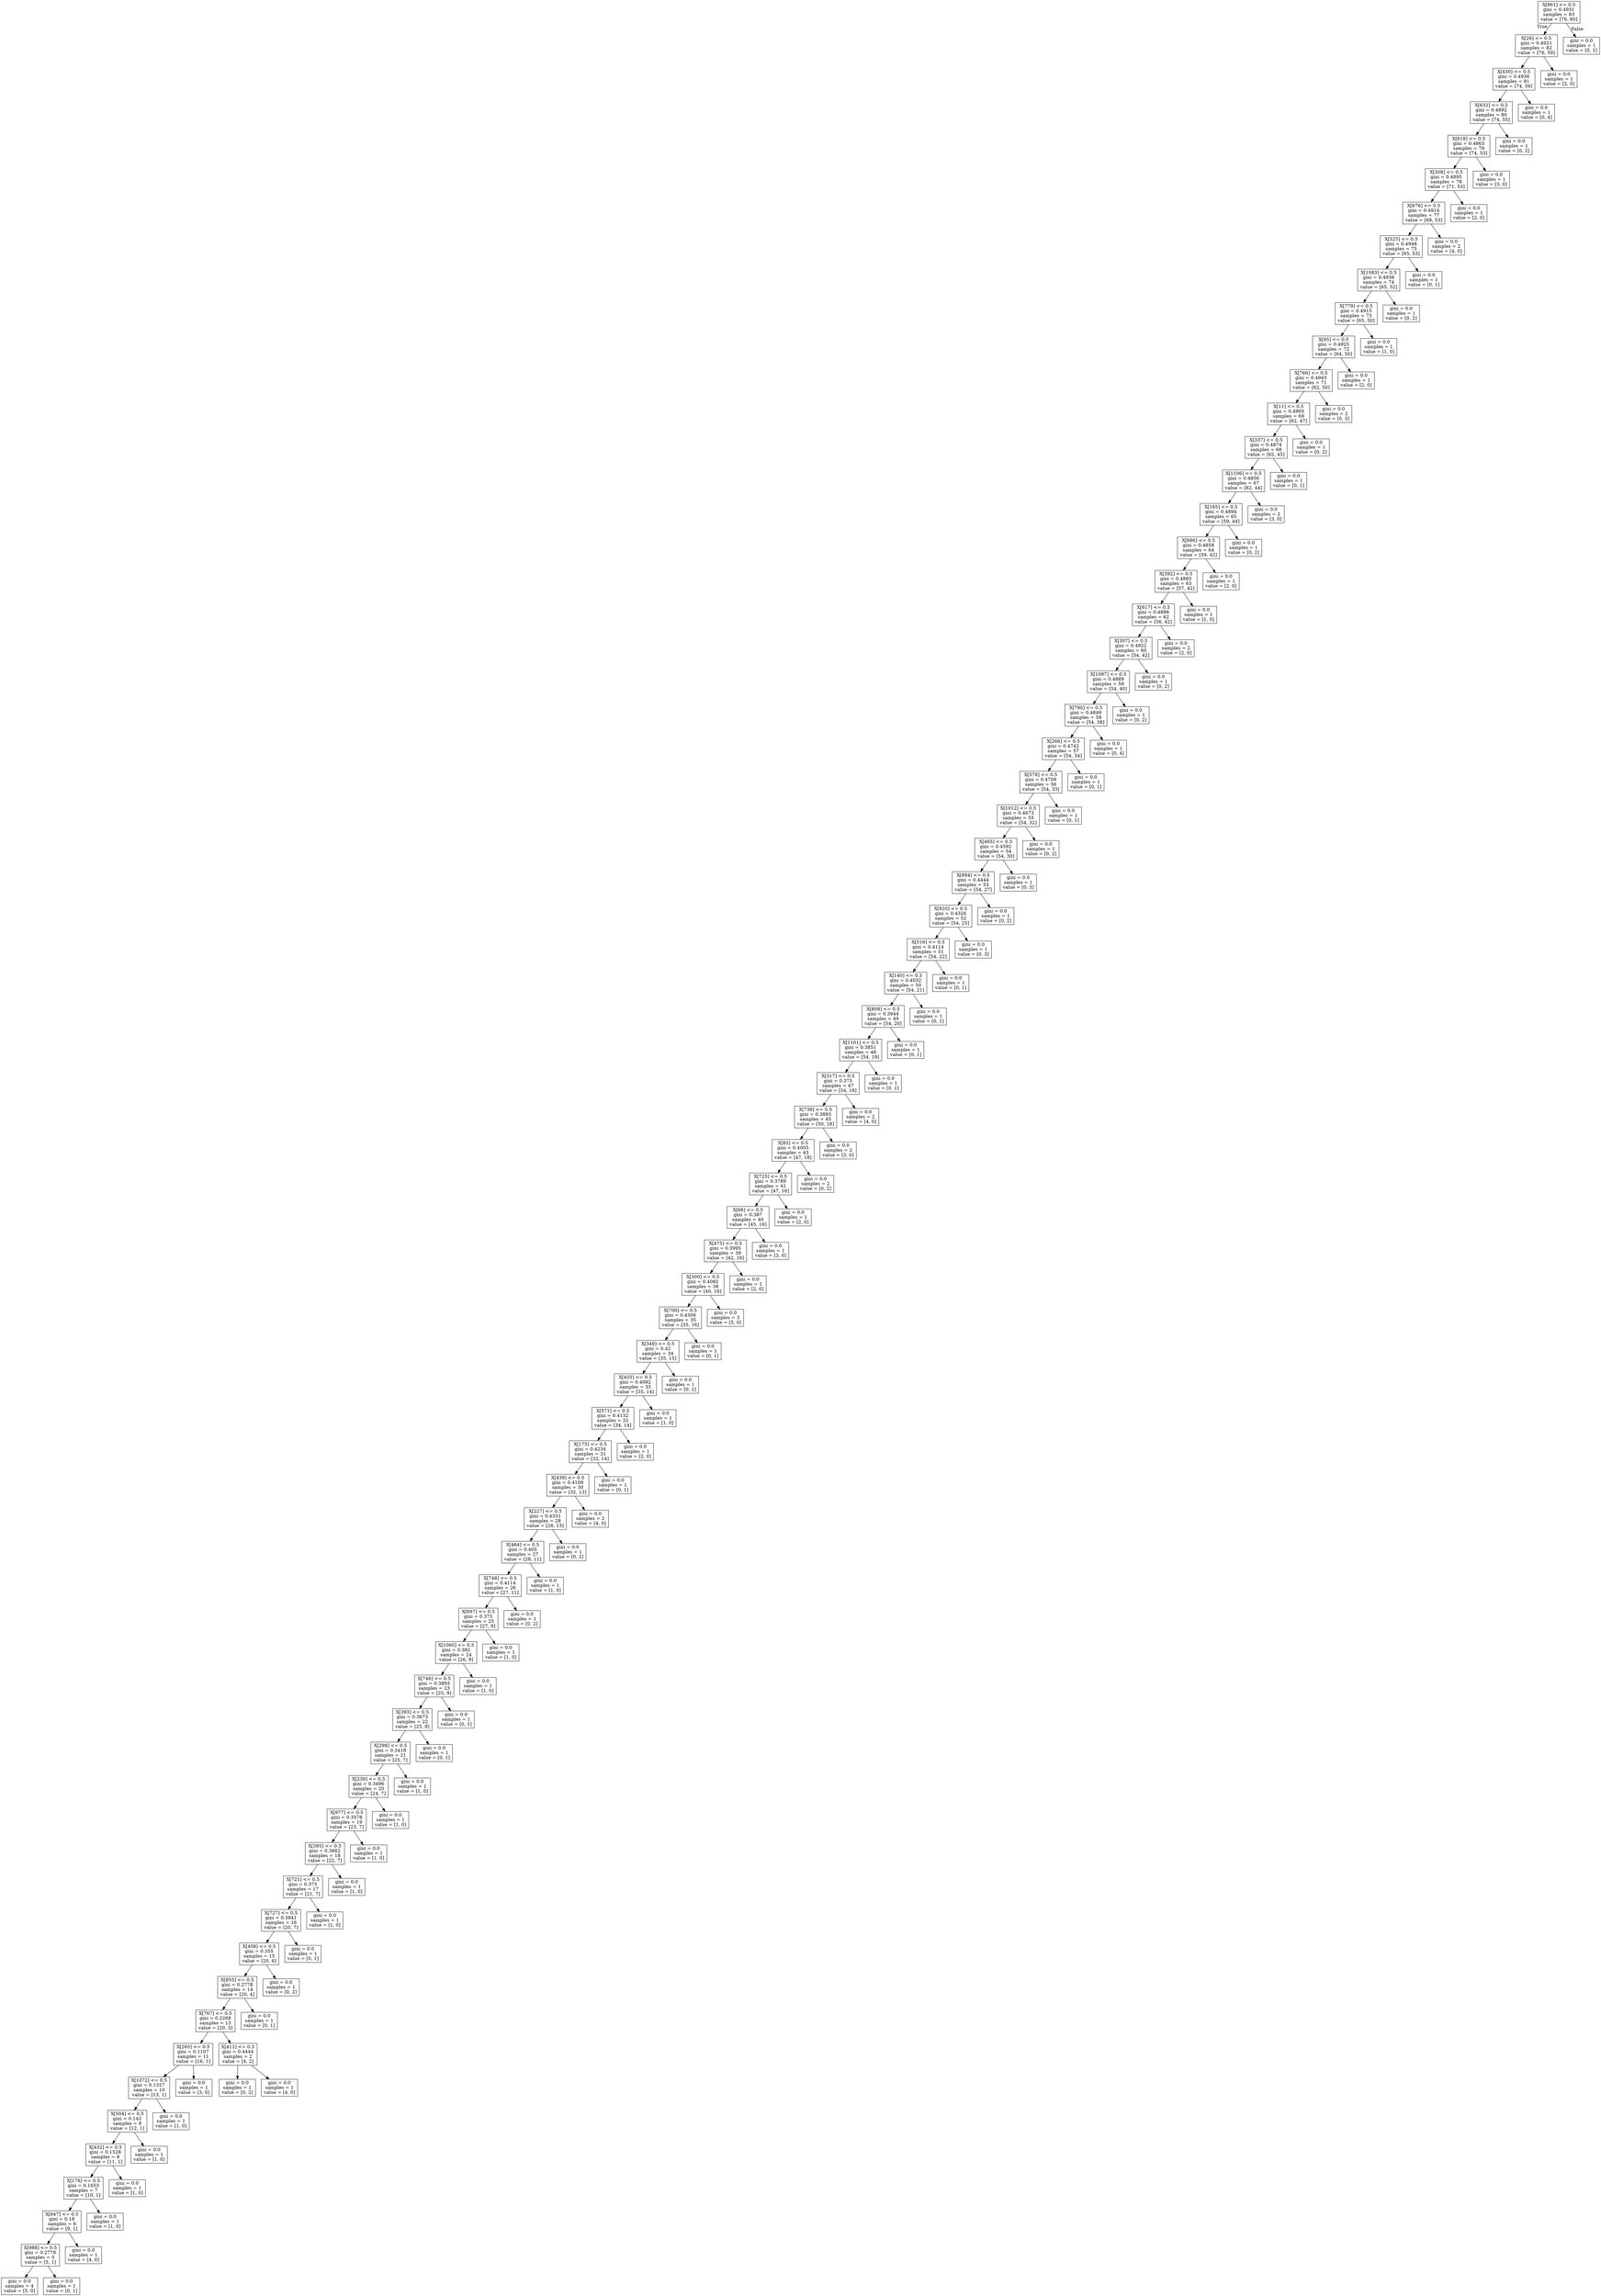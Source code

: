 digraph Tree {
node [shape=box] ;
0 [label="X[861] <= 0.5\ngini = 0.4931\nsamples = 83\nvalue = [76, 60]"] ;
1 [label="X[26] <= 0.5\ngini = 0.4921\nsamples = 82\nvalue = [76, 59]"] ;
0 -> 1 [labeldistance=2.5, labelangle=45, headlabel="True"] ;
2 [label="X[430] <= 0.5\ngini = 0.4936\nsamples = 81\nvalue = [74, 59]"] ;
1 -> 2 ;
3 [label="X[632] <= 0.5\ngini = 0.4892\nsamples = 80\nvalue = [74, 55]"] ;
2 -> 3 ;
4 [label="X[618] <= 0.5\ngini = 0.4863\nsamples = 79\nvalue = [74, 53]"] ;
3 -> 4 ;
5 [label="X[308] <= 0.5\ngini = 0.4895\nsamples = 78\nvalue = [71, 53]"] ;
4 -> 5 ;
6 [label="X[676] <= 0.5\ngini = 0.4914\nsamples = 77\nvalue = [69, 53]"] ;
5 -> 6 ;
7 [label="X[525] <= 0.5\ngini = 0.4948\nsamples = 75\nvalue = [65, 53]"] ;
6 -> 7 ;
8 [label="X[1083] <= 0.5\ngini = 0.4938\nsamples = 74\nvalue = [65, 52]"] ;
7 -> 8 ;
9 [label="X[779] <= 0.5\ngini = 0.4915\nsamples = 73\nvalue = [65, 50]"] ;
8 -> 9 ;
10 [label="X[95] <= 0.5\ngini = 0.4925\nsamples = 72\nvalue = [64, 50]"] ;
9 -> 10 ;
11 [label="X[766] <= 0.5\ngini = 0.4943\nsamples = 71\nvalue = [62, 50]"] ;
10 -> 11 ;
12 [label="X[11] <= 0.5\ngini = 0.4905\nsamples = 69\nvalue = [62, 47]"] ;
11 -> 12 ;
13 [label="X[337] <= 0.5\ngini = 0.4874\nsamples = 68\nvalue = [62, 45]"] ;
12 -> 13 ;
14 [label="X[1106] <= 0.5\ngini = 0.4856\nsamples = 67\nvalue = [62, 44]"] ;
13 -> 14 ;
15 [label="X[165] <= 0.5\ngini = 0.4894\nsamples = 65\nvalue = [59, 44]"] ;
14 -> 15 ;
16 [label="X[686] <= 0.5\ngini = 0.4858\nsamples = 64\nvalue = [59, 42]"] ;
15 -> 16 ;
17 [label="X[392] <= 0.5\ngini = 0.4885\nsamples = 63\nvalue = [57, 42]"] ;
16 -> 17 ;
18 [label="X[617] <= 0.5\ngini = 0.4898\nsamples = 62\nvalue = [56, 42]"] ;
17 -> 18 ;
19 [label="X[307] <= 0.5\ngini = 0.4922\nsamples = 60\nvalue = [54, 42]"] ;
18 -> 19 ;
20 [label="X[1097] <= 0.5\ngini = 0.4889\nsamples = 59\nvalue = [54, 40]"] ;
19 -> 20 ;
21 [label="X[790] <= 0.5\ngini = 0.4849\nsamples = 58\nvalue = [54, 38]"] ;
20 -> 21 ;
22 [label="X[266] <= 0.5\ngini = 0.4742\nsamples = 57\nvalue = [54, 34]"] ;
21 -> 22 ;
23 [label="X[578] <= 0.5\ngini = 0.4709\nsamples = 56\nvalue = [54, 33]"] ;
22 -> 23 ;
24 [label="X[1012] <= 0.5\ngini = 0.4673\nsamples = 55\nvalue = [54, 32]"] ;
23 -> 24 ;
25 [label="X[465] <= 0.5\ngini = 0.4592\nsamples = 54\nvalue = [54, 30]"] ;
24 -> 25 ;
26 [label="X[884] <= 0.5\ngini = 0.4444\nsamples = 53\nvalue = [54, 27]"] ;
25 -> 26 ;
27 [label="X[920] <= 0.5\ngini = 0.4326\nsamples = 52\nvalue = [54, 25]"] ;
26 -> 27 ;
28 [label="X[516] <= 0.5\ngini = 0.4114\nsamples = 51\nvalue = [54, 22]"] ;
27 -> 28 ;
29 [label="X[140] <= 0.5\ngini = 0.4032\nsamples = 50\nvalue = [54, 21]"] ;
28 -> 29 ;
30 [label="X[808] <= 0.5\ngini = 0.3944\nsamples = 49\nvalue = [54, 20]"] ;
29 -> 30 ;
31 [label="X[1101] <= 0.5\ngini = 0.3851\nsamples = 48\nvalue = [54, 19]"] ;
30 -> 31 ;
32 [label="X[317] <= 0.5\ngini = 0.375\nsamples = 47\nvalue = [54, 18]"] ;
31 -> 32 ;
33 [label="X[738] <= 0.5\ngini = 0.3893\nsamples = 45\nvalue = [50, 18]"] ;
32 -> 33 ;
34 [label="X[83] <= 0.5\ngini = 0.4005\nsamples = 43\nvalue = [47, 18]"] ;
33 -> 34 ;
35 [label="X[725] <= 0.5\ngini = 0.3789\nsamples = 41\nvalue = [47, 16]"] ;
34 -> 35 ;
36 [label="X[66] <= 0.5\ngini = 0.387\nsamples = 40\nvalue = [45, 16]"] ;
35 -> 36 ;
37 [label="X[475] <= 0.5\ngini = 0.3995\nsamples = 39\nvalue = [42, 16]"] ;
36 -> 37 ;
38 [label="X[300] <= 0.5\ngini = 0.4082\nsamples = 38\nvalue = [40, 16]"] ;
37 -> 38 ;
39 [label="X[700] <= 0.5\ngini = 0.4306\nsamples = 35\nvalue = [35, 16]"] ;
38 -> 39 ;
40 [label="X[349] <= 0.5\ngini = 0.42\nsamples = 34\nvalue = [35, 15]"] ;
39 -> 40 ;
41 [label="X[455] <= 0.5\ngini = 0.4082\nsamples = 33\nvalue = [35, 14]"] ;
40 -> 41 ;
42 [label="X[571] <= 0.5\ngini = 0.4132\nsamples = 32\nvalue = [34, 14]"] ;
41 -> 42 ;
43 [label="X[175] <= 0.5\ngini = 0.4234\nsamples = 31\nvalue = [32, 14]"] ;
42 -> 43 ;
44 [label="X[439] <= 0.5\ngini = 0.4109\nsamples = 30\nvalue = [32, 13]"] ;
43 -> 44 ;
45 [label="X[227] <= 0.5\ngini = 0.4331\nsamples = 28\nvalue = [28, 13]"] ;
44 -> 45 ;
46 [label="X[464] <= 0.5\ngini = 0.405\nsamples = 27\nvalue = [28, 11]"] ;
45 -> 46 ;
47 [label="X[748] <= 0.5\ngini = 0.4114\nsamples = 26\nvalue = [27, 11]"] ;
46 -> 47 ;
48 [label="X[697] <= 0.5\ngini = 0.375\nsamples = 25\nvalue = [27, 9]"] ;
47 -> 48 ;
49 [label="X[1060] <= 0.5\ngini = 0.382\nsamples = 24\nvalue = [26, 9]"] ;
48 -> 49 ;
50 [label="X[746] <= 0.5\ngini = 0.3893\nsamples = 23\nvalue = [25, 9]"] ;
49 -> 50 ;
51 [label="X[393] <= 0.5\ngini = 0.3673\nsamples = 22\nvalue = [25, 8]"] ;
50 -> 51 ;
52 [label="X[298] <= 0.5\ngini = 0.3418\nsamples = 21\nvalue = [25, 7]"] ;
51 -> 52 ;
53 [label="X[239] <= 0.5\ngini = 0.3496\nsamples = 20\nvalue = [24, 7]"] ;
52 -> 53 ;
54 [label="X[977] <= 0.5\ngini = 0.3578\nsamples = 19\nvalue = [23, 7]"] ;
53 -> 54 ;
55 [label="X[395] <= 0.5\ngini = 0.3662\nsamples = 18\nvalue = [22, 7]"] ;
54 -> 55 ;
56 [label="X[721] <= 0.5\ngini = 0.375\nsamples = 17\nvalue = [21, 7]"] ;
55 -> 56 ;
57 [label="X[727] <= 0.5\ngini = 0.3841\nsamples = 16\nvalue = [20, 7]"] ;
56 -> 57 ;
58 [label="X[408] <= 0.5\ngini = 0.355\nsamples = 15\nvalue = [20, 6]"] ;
57 -> 58 ;
59 [label="X[855] <= 0.5\ngini = 0.2778\nsamples = 14\nvalue = [20, 4]"] ;
58 -> 59 ;
60 [label="X[767] <= 0.5\ngini = 0.2268\nsamples = 13\nvalue = [20, 3]"] ;
59 -> 60 ;
61 [label="X[265] <= 0.5\ngini = 0.1107\nsamples = 11\nvalue = [16, 1]"] ;
60 -> 61 ;
62 [label="X[1072] <= 0.5\ngini = 0.1327\nsamples = 10\nvalue = [13, 1]"] ;
61 -> 62 ;
63 [label="X[504] <= 0.5\ngini = 0.142\nsamples = 9\nvalue = [12, 1]"] ;
62 -> 63 ;
64 [label="X[432] <= 0.5\ngini = 0.1528\nsamples = 8\nvalue = [11, 1]"] ;
63 -> 64 ;
65 [label="X[176] <= 0.5\ngini = 0.1653\nsamples = 7\nvalue = [10, 1]"] ;
64 -> 65 ;
66 [label="X[647] <= 0.5\ngini = 0.18\nsamples = 6\nvalue = [9, 1]"] ;
65 -> 66 ;
67 [label="X[988] <= 0.5\ngini = 0.2778\nsamples = 5\nvalue = [5, 1]"] ;
66 -> 67 ;
68 [label="gini = 0.0\nsamples = 4\nvalue = [5, 0]"] ;
67 -> 68 ;
69 [label="gini = 0.0\nsamples = 1\nvalue = [0, 1]"] ;
67 -> 69 ;
70 [label="gini = 0.0\nsamples = 1\nvalue = [4, 0]"] ;
66 -> 70 ;
71 [label="gini = 0.0\nsamples = 1\nvalue = [1, 0]"] ;
65 -> 71 ;
72 [label="gini = 0.0\nsamples = 1\nvalue = [1, 0]"] ;
64 -> 72 ;
73 [label="gini = 0.0\nsamples = 1\nvalue = [1, 0]"] ;
63 -> 73 ;
74 [label="gini = 0.0\nsamples = 1\nvalue = [1, 0]"] ;
62 -> 74 ;
75 [label="gini = 0.0\nsamples = 1\nvalue = [3, 0]"] ;
61 -> 75 ;
76 [label="X[411] <= 0.5\ngini = 0.4444\nsamples = 2\nvalue = [4, 2]"] ;
60 -> 76 ;
77 [label="gini = 0.0\nsamples = 1\nvalue = [0, 2]"] ;
76 -> 77 ;
78 [label="gini = 0.0\nsamples = 1\nvalue = [4, 0]"] ;
76 -> 78 ;
79 [label="gini = 0.0\nsamples = 1\nvalue = [0, 1]"] ;
59 -> 79 ;
80 [label="gini = 0.0\nsamples = 1\nvalue = [0, 2]"] ;
58 -> 80 ;
81 [label="gini = 0.0\nsamples = 1\nvalue = [0, 1]"] ;
57 -> 81 ;
82 [label="gini = 0.0\nsamples = 1\nvalue = [1, 0]"] ;
56 -> 82 ;
83 [label="gini = 0.0\nsamples = 1\nvalue = [1, 0]"] ;
55 -> 83 ;
84 [label="gini = 0.0\nsamples = 1\nvalue = [1, 0]"] ;
54 -> 84 ;
85 [label="gini = 0.0\nsamples = 1\nvalue = [1, 0]"] ;
53 -> 85 ;
86 [label="gini = 0.0\nsamples = 1\nvalue = [1, 0]"] ;
52 -> 86 ;
87 [label="gini = 0.0\nsamples = 1\nvalue = [0, 1]"] ;
51 -> 87 ;
88 [label="gini = 0.0\nsamples = 1\nvalue = [0, 1]"] ;
50 -> 88 ;
89 [label="gini = 0.0\nsamples = 1\nvalue = [1, 0]"] ;
49 -> 89 ;
90 [label="gini = 0.0\nsamples = 1\nvalue = [1, 0]"] ;
48 -> 90 ;
91 [label="gini = 0.0\nsamples = 1\nvalue = [0, 2]"] ;
47 -> 91 ;
92 [label="gini = 0.0\nsamples = 1\nvalue = [1, 0]"] ;
46 -> 92 ;
93 [label="gini = 0.0\nsamples = 1\nvalue = [0, 2]"] ;
45 -> 93 ;
94 [label="gini = 0.0\nsamples = 2\nvalue = [4, 0]"] ;
44 -> 94 ;
95 [label="gini = 0.0\nsamples = 1\nvalue = [0, 1]"] ;
43 -> 95 ;
96 [label="gini = 0.0\nsamples = 1\nvalue = [2, 0]"] ;
42 -> 96 ;
97 [label="gini = 0.0\nsamples = 1\nvalue = [1, 0]"] ;
41 -> 97 ;
98 [label="gini = 0.0\nsamples = 1\nvalue = [0, 1]"] ;
40 -> 98 ;
99 [label="gini = 0.0\nsamples = 1\nvalue = [0, 1]"] ;
39 -> 99 ;
100 [label="gini = 0.0\nsamples = 3\nvalue = [5, 0]"] ;
38 -> 100 ;
101 [label="gini = 0.0\nsamples = 1\nvalue = [2, 0]"] ;
37 -> 101 ;
102 [label="gini = 0.0\nsamples = 1\nvalue = [3, 0]"] ;
36 -> 102 ;
103 [label="gini = 0.0\nsamples = 1\nvalue = [2, 0]"] ;
35 -> 103 ;
104 [label="gini = 0.0\nsamples = 2\nvalue = [0, 2]"] ;
34 -> 104 ;
105 [label="gini = 0.0\nsamples = 2\nvalue = [3, 0]"] ;
33 -> 105 ;
106 [label="gini = 0.0\nsamples = 2\nvalue = [4, 0]"] ;
32 -> 106 ;
107 [label="gini = 0.0\nsamples = 1\nvalue = [0, 1]"] ;
31 -> 107 ;
108 [label="gini = 0.0\nsamples = 1\nvalue = [0, 1]"] ;
30 -> 108 ;
109 [label="gini = 0.0\nsamples = 1\nvalue = [0, 1]"] ;
29 -> 109 ;
110 [label="gini = 0.0\nsamples = 1\nvalue = [0, 1]"] ;
28 -> 110 ;
111 [label="gini = 0.0\nsamples = 1\nvalue = [0, 3]"] ;
27 -> 111 ;
112 [label="gini = 0.0\nsamples = 1\nvalue = [0, 2]"] ;
26 -> 112 ;
113 [label="gini = 0.0\nsamples = 1\nvalue = [0, 3]"] ;
25 -> 113 ;
114 [label="gini = 0.0\nsamples = 1\nvalue = [0, 2]"] ;
24 -> 114 ;
115 [label="gini = 0.0\nsamples = 1\nvalue = [0, 1]"] ;
23 -> 115 ;
116 [label="gini = 0.0\nsamples = 1\nvalue = [0, 1]"] ;
22 -> 116 ;
117 [label="gini = 0.0\nsamples = 1\nvalue = [0, 4]"] ;
21 -> 117 ;
118 [label="gini = 0.0\nsamples = 1\nvalue = [0, 2]"] ;
20 -> 118 ;
119 [label="gini = 0.0\nsamples = 1\nvalue = [0, 2]"] ;
19 -> 119 ;
120 [label="gini = 0.0\nsamples = 2\nvalue = [2, 0]"] ;
18 -> 120 ;
121 [label="gini = 0.0\nsamples = 1\nvalue = [1, 0]"] ;
17 -> 121 ;
122 [label="gini = 0.0\nsamples = 1\nvalue = [2, 0]"] ;
16 -> 122 ;
123 [label="gini = 0.0\nsamples = 1\nvalue = [0, 2]"] ;
15 -> 123 ;
124 [label="gini = 0.0\nsamples = 2\nvalue = [3, 0]"] ;
14 -> 124 ;
125 [label="gini = 0.0\nsamples = 1\nvalue = [0, 1]"] ;
13 -> 125 ;
126 [label="gini = 0.0\nsamples = 1\nvalue = [0, 2]"] ;
12 -> 126 ;
127 [label="gini = 0.0\nsamples = 2\nvalue = [0, 3]"] ;
11 -> 127 ;
128 [label="gini = 0.0\nsamples = 1\nvalue = [2, 0]"] ;
10 -> 128 ;
129 [label="gini = 0.0\nsamples = 1\nvalue = [1, 0]"] ;
9 -> 129 ;
130 [label="gini = 0.0\nsamples = 1\nvalue = [0, 2]"] ;
8 -> 130 ;
131 [label="gini = 0.0\nsamples = 1\nvalue = [0, 1]"] ;
7 -> 131 ;
132 [label="gini = 0.0\nsamples = 2\nvalue = [4, 0]"] ;
6 -> 132 ;
133 [label="gini = 0.0\nsamples = 1\nvalue = [2, 0]"] ;
5 -> 133 ;
134 [label="gini = 0.0\nsamples = 1\nvalue = [3, 0]"] ;
4 -> 134 ;
135 [label="gini = 0.0\nsamples = 1\nvalue = [0, 2]"] ;
3 -> 135 ;
136 [label="gini = 0.0\nsamples = 1\nvalue = [0, 4]"] ;
2 -> 136 ;
137 [label="gini = 0.0\nsamples = 1\nvalue = [2, 0]"] ;
1 -> 137 ;
138 [label="gini = 0.0\nsamples = 1\nvalue = [0, 1]"] ;
0 -> 138 [labeldistance=2.5, labelangle=-45, headlabel="False"] ;
}